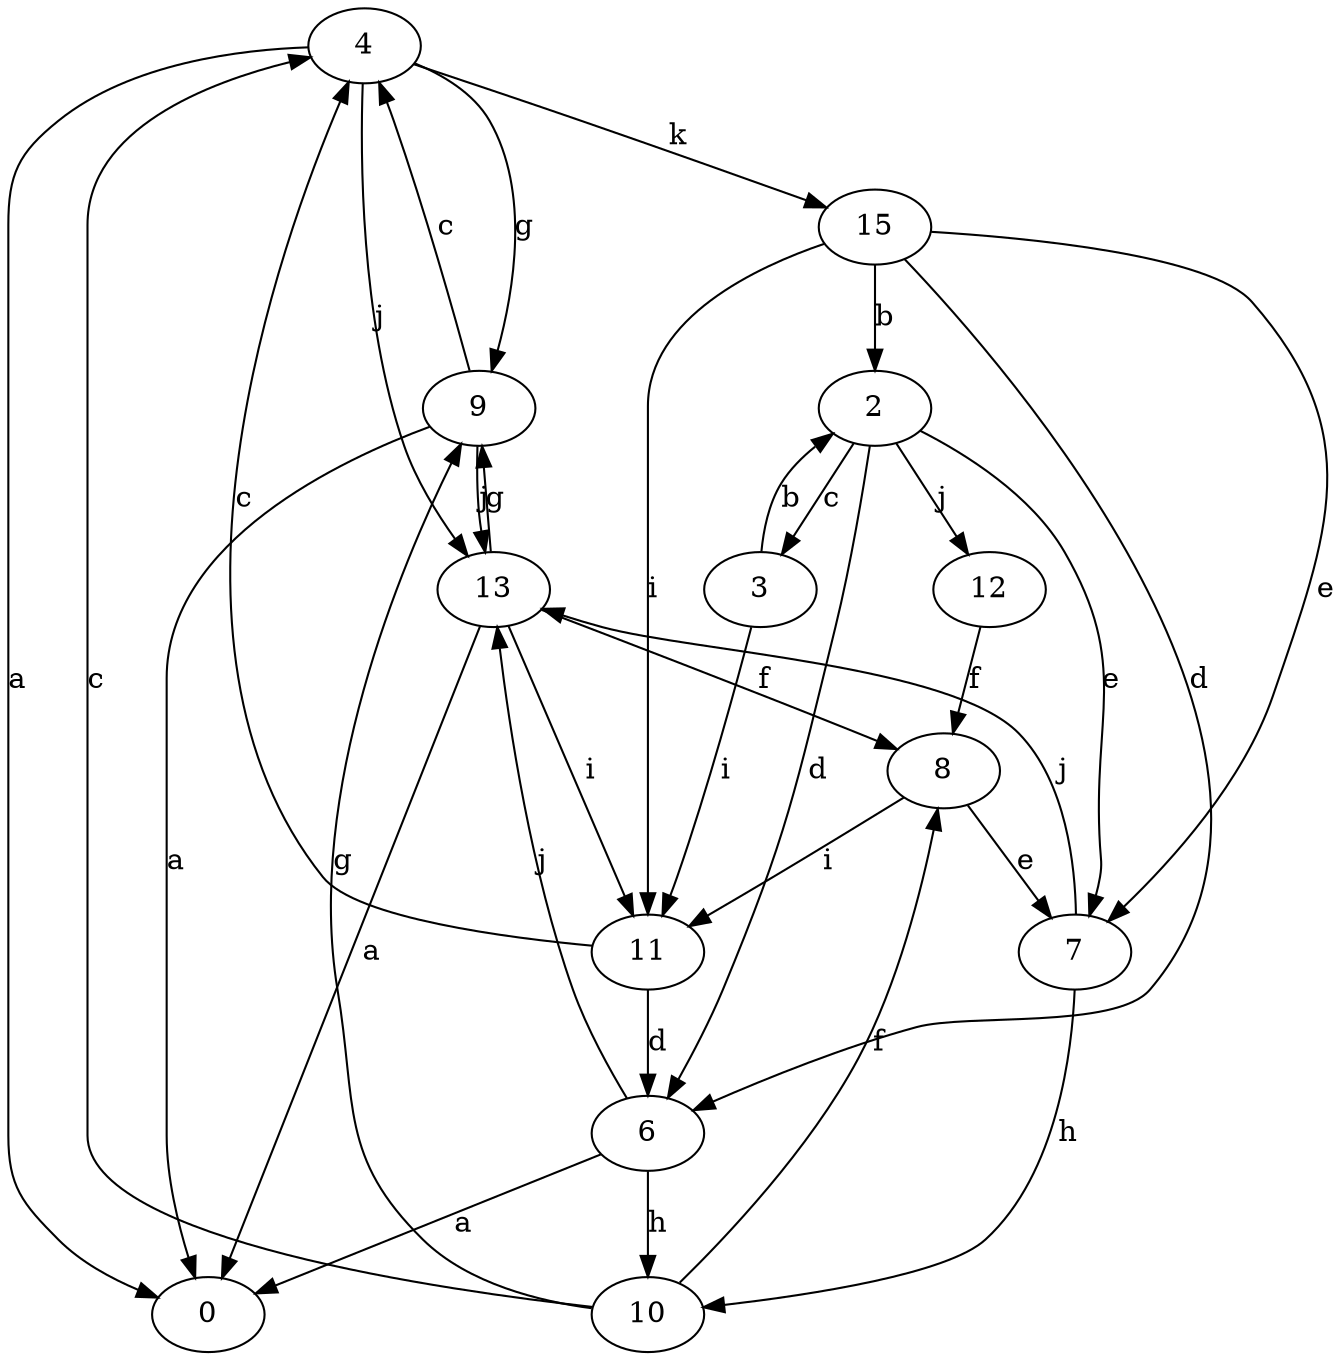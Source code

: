 strict digraph  {
0;
2;
3;
4;
6;
7;
8;
9;
10;
11;
12;
13;
15;
2 -> 3  [label=c];
2 -> 6  [label=d];
2 -> 7  [label=e];
2 -> 12  [label=j];
3 -> 2  [label=b];
3 -> 11  [label=i];
4 -> 0  [label=a];
4 -> 9  [label=g];
4 -> 13  [label=j];
4 -> 15  [label=k];
6 -> 0  [label=a];
6 -> 10  [label=h];
6 -> 13  [label=j];
7 -> 10  [label=h];
7 -> 13  [label=j];
8 -> 7  [label=e];
8 -> 11  [label=i];
9 -> 0  [label=a];
9 -> 4  [label=c];
9 -> 13  [label=j];
10 -> 4  [label=c];
10 -> 8  [label=f];
10 -> 9  [label=g];
11 -> 4  [label=c];
11 -> 6  [label=d];
12 -> 8  [label=f];
13 -> 0  [label=a];
13 -> 8  [label=f];
13 -> 9  [label=g];
13 -> 11  [label=i];
15 -> 2  [label=b];
15 -> 6  [label=d];
15 -> 7  [label=e];
15 -> 11  [label=i];
}
